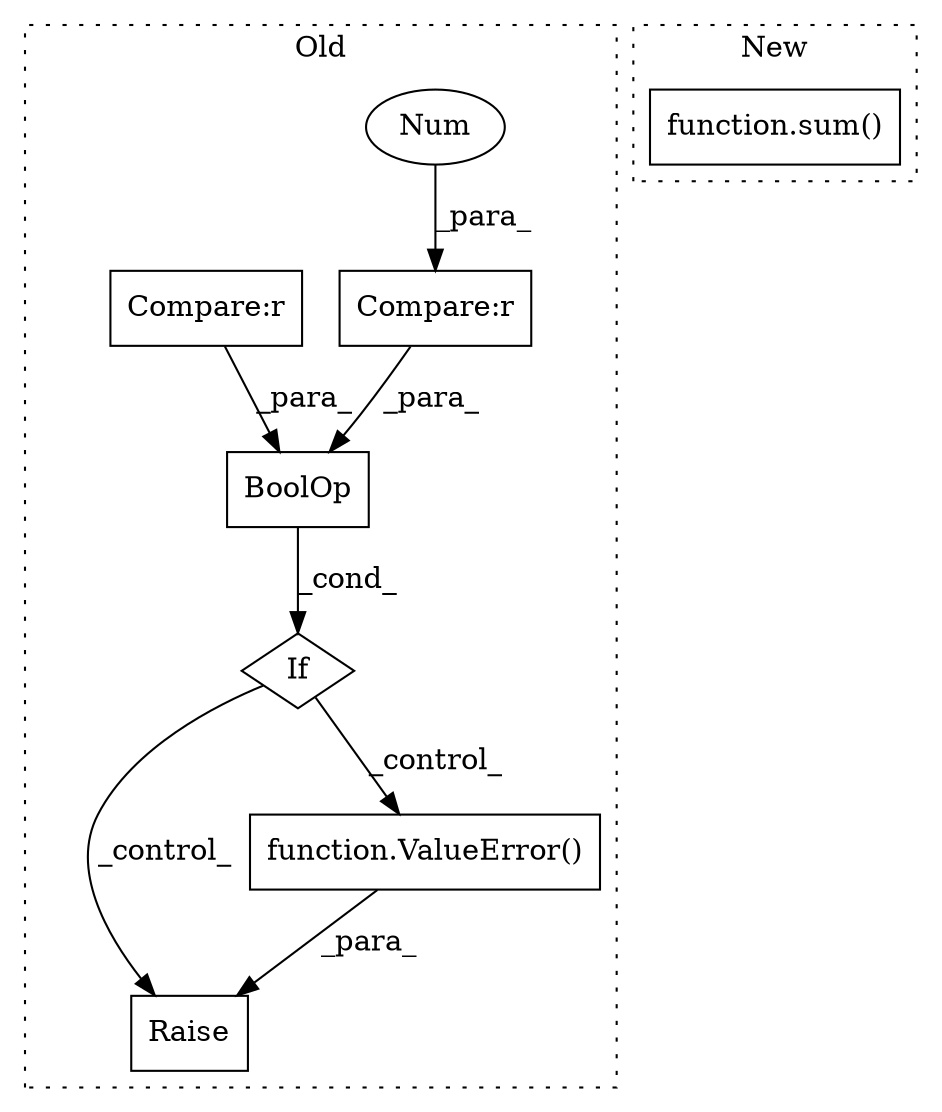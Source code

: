 digraph G {
subgraph cluster0 {
1 [label="BoolOp" a="72" s="8297" l="32" shape="box"];
3 [label="Compare:r" a="40" s="8321" l="8" shape="box"];
4 [label="Num" a="76" s="8328" l="1" shape="ellipse"];
5 [label="If" a="96" s="8294" l="3" shape="diamond"];
6 [label="Compare:r" a="40" s="8297" l="20" shape="box"];
7 [label="Raise" a="91" s="8343" l="6" shape="box"];
8 [label="function.ValueError()" a="75" s="8349,8484" l="28,1" shape="box"];
label = "Old";
style="dotted";
}
subgraph cluster1 {
2 [label="function.sum()" a="75" s="1986,2016" l="4,1" shape="box"];
label = "New";
style="dotted";
}
1 -> 5 [label="_cond_"];
3 -> 1 [label="_para_"];
4 -> 3 [label="_para_"];
5 -> 8 [label="_control_"];
5 -> 7 [label="_control_"];
6 -> 1 [label="_para_"];
8 -> 7 [label="_para_"];
}